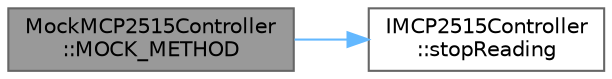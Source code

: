 digraph "MockMCP2515Controller::MOCK_METHOD"
{
 // LATEX_PDF_SIZE
  bgcolor="transparent";
  edge [fontname=Helvetica,fontsize=10,labelfontname=Helvetica,labelfontsize=10];
  node [fontname=Helvetica,fontsize=10,shape=box,height=0.2,width=0.4];
  rankdir="LR";
  Node1 [id="Node000001",label="MockMCP2515Controller\l::MOCK_METHOD",height=0.2,width=0.4,color="gray40", fillcolor="grey60", style="filled", fontcolor="black",tooltip="Mocked method to stop the reading of the MCP2515 controller."];
  Node1 -> Node2 [id="edge1_Node000001_Node000002",color="steelblue1",style="solid",tooltip=" "];
  Node2 [id="Node000002",label="IMCP2515Controller\l::stopReading",height=0.2,width=0.4,color="grey40", fillcolor="white", style="filled",URL="$classIMCP2515Controller.html#a6730bb7a4e5b8c413ae36bddc0d793ed",tooltip=" "];
}
